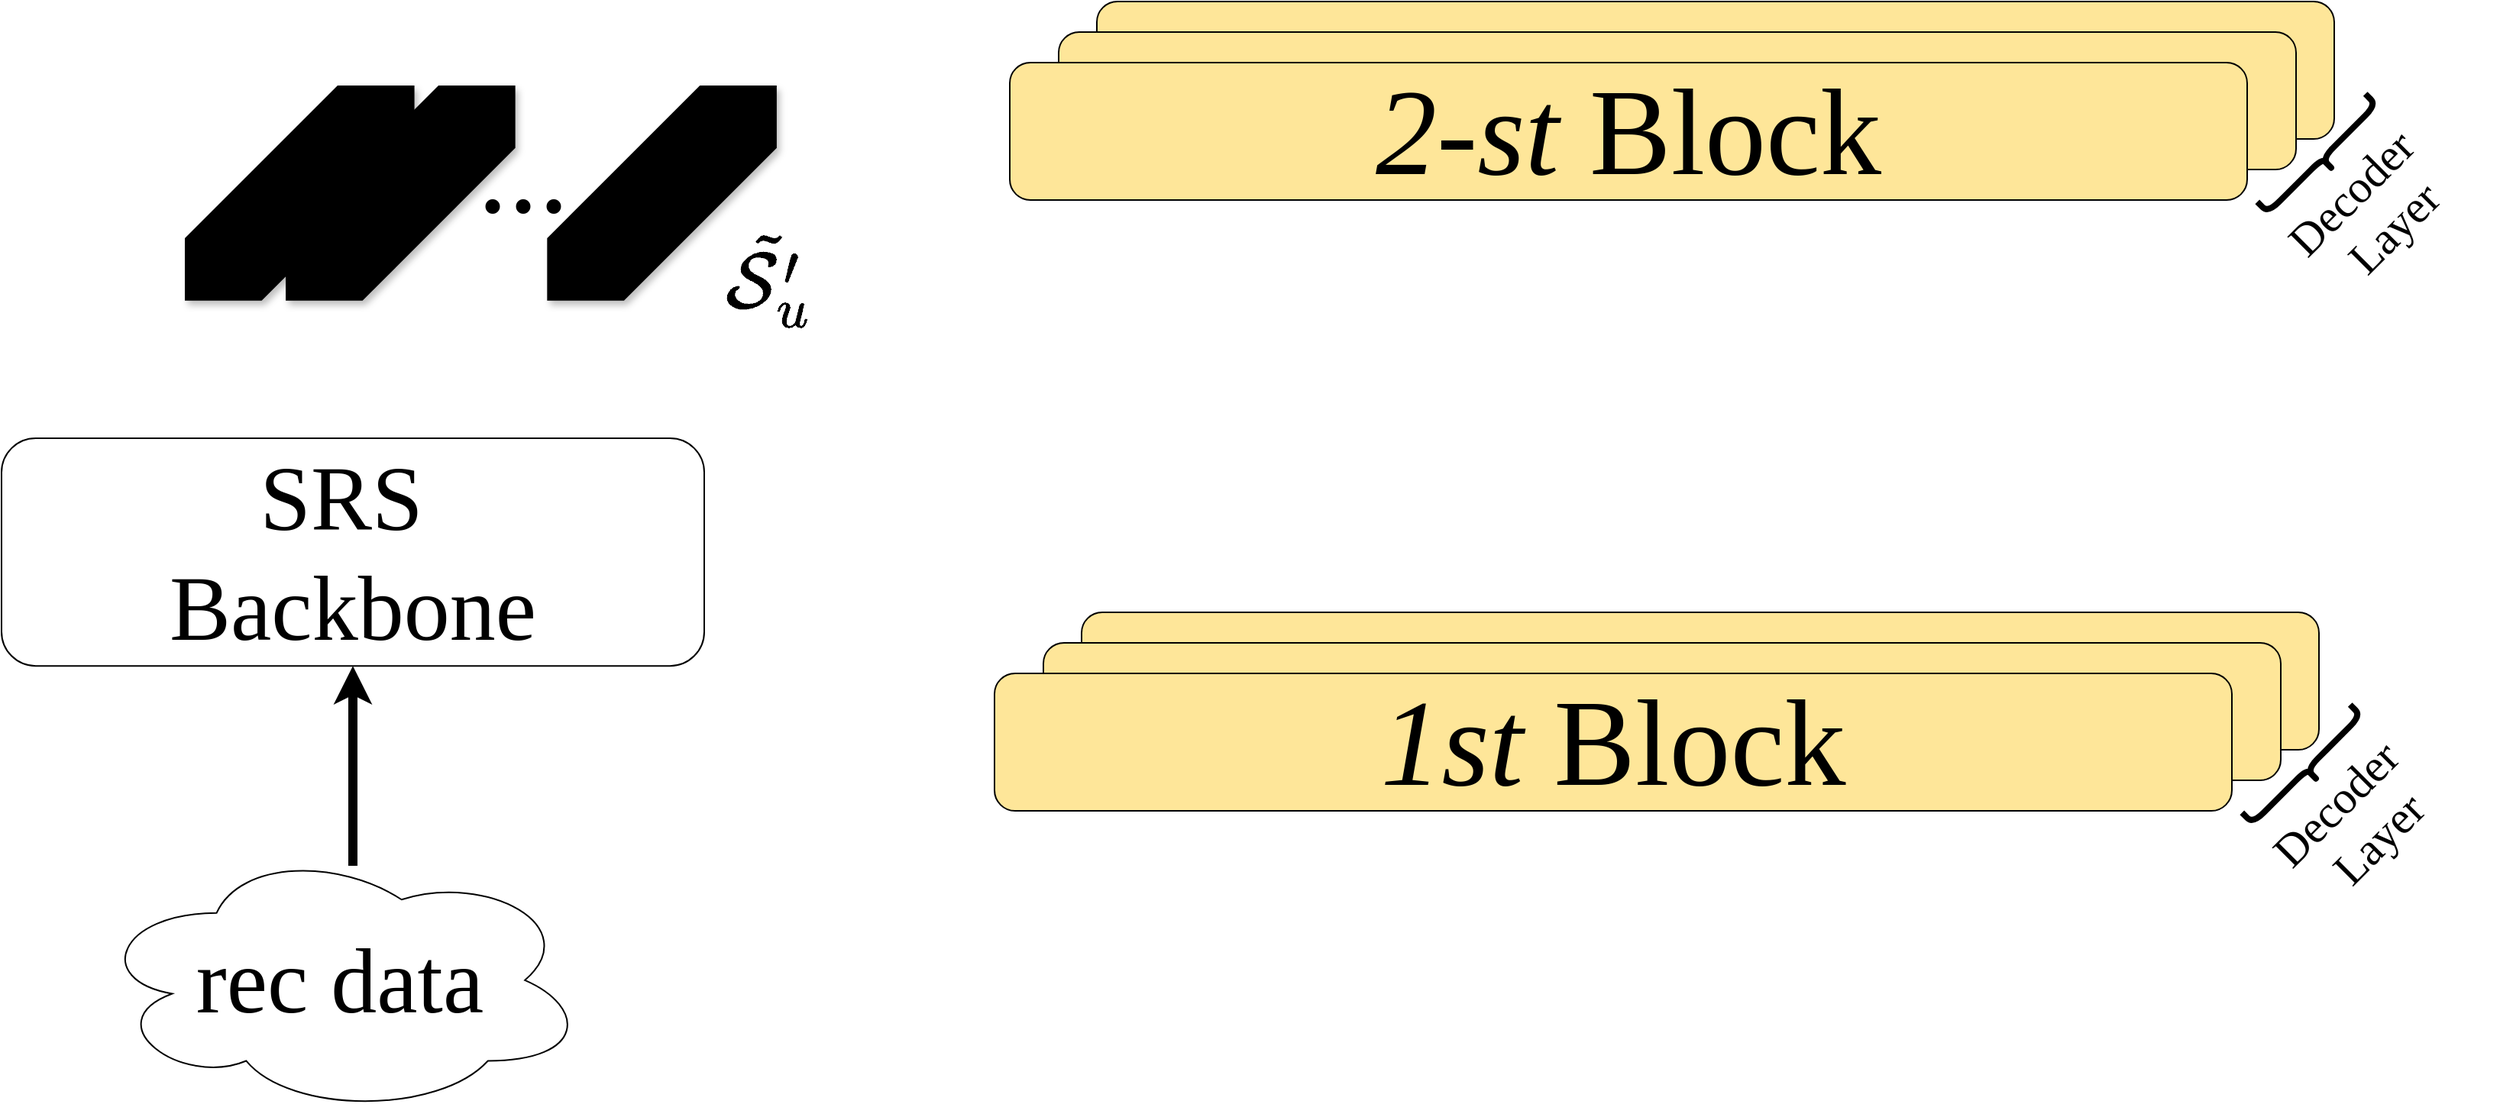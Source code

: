 <mxfile version="28.1.0">
  <diagram name="第 1 页" id="T9pxBE5IBgKllSfxurPP">
    <mxGraphModel dx="3274" dy="1837" grid="1" gridSize="10" guides="1" tooltips="1" connect="1" arrows="1" fold="1" page="1" pageScale="1" pageWidth="827" pageHeight="1169" math="1" shadow="0">
      <root>
        <mxCell id="0" />
        <mxCell id="1" parent="0" />
        <mxCell id="SlmCnSXpyHfHbI5BVayt-6" value="" style="rounded=1;whiteSpace=wrap;html=1;fontFamily=Times New Roman;fontSize=80;fillColor=light-dark(#fee699, #ededed);" vertex="1" parent="1">
          <mxGeometry x="97" y="534" width="810" height="90" as="geometry" />
        </mxCell>
        <mxCell id="SlmCnSXpyHfHbI5BVayt-5" value="" style="rounded=1;whiteSpace=wrap;html=1;fontFamily=Times New Roman;fontSize=80;fillColor=light-dark(#fee699, #ededed);" vertex="1" parent="1">
          <mxGeometry x="72" y="554" width="810" height="90" as="geometry" />
        </mxCell>
        <mxCell id="SlmCnSXpyHfHbI5BVayt-1" value="&lt;i&gt;2-st&lt;/i&gt; Block" style="rounded=1;whiteSpace=wrap;html=1;fontFamily=Times New Roman;fontSize=80;fillColor=light-dark(#fee699, #ededed);" vertex="1" parent="1">
          <mxGeometry x="40" y="574" width="810" height="90" as="geometry" />
        </mxCell>
        <mxCell id="SlmCnSXpyHfHbI5BVayt-7" value="" style="shape=curlyBracket;whiteSpace=wrap;html=1;rounded=1;flipH=1;labelPosition=right;verticalLabelPosition=middle;align=left;verticalAlign=middle;strokeWidth=4;rotation=45;" vertex="1" parent="1">
          <mxGeometry x="889.07" y="586.93" width="20" height="100" as="geometry" />
        </mxCell>
        <mxCell id="SlmCnSXpyHfHbI5BVayt-8" value="Decoder&amp;nbsp;&lt;br&gt;Layer" style="rounded=1;whiteSpace=wrap;html=1;fontSize=30;fontFamily=Times New Roman;fillColor=none;strokeColor=none;rotation=-45;" vertex="1" parent="1">
          <mxGeometry x="853" y="634" width="160" height="70" as="geometry" />
        </mxCell>
        <mxCell id="SlmCnSXpyHfHbI5BVayt-9" value="" style="rounded=1;whiteSpace=wrap;html=1;fontFamily=Times New Roman;fontSize=80;fillColor=light-dark(#fee699, #ededed);" vertex="1" parent="1">
          <mxGeometry x="87" y="934" width="810" height="90" as="geometry" />
        </mxCell>
        <mxCell id="SlmCnSXpyHfHbI5BVayt-10" value="" style="rounded=1;whiteSpace=wrap;html=1;fontFamily=Times New Roman;fontSize=80;fillColor=light-dark(#fee699, #ededed);" vertex="1" parent="1">
          <mxGeometry x="62" y="954" width="810" height="90" as="geometry" />
        </mxCell>
        <mxCell id="SlmCnSXpyHfHbI5BVayt-11" value="&lt;i&gt;1st&lt;/i&gt;&amp;nbsp;Block" style="rounded=1;whiteSpace=wrap;html=1;fontFamily=Times New Roman;fontSize=80;fillColor=light-dark(#fee699, #ededed);" vertex="1" parent="1">
          <mxGeometry x="30" y="974" width="810" height="90" as="geometry" />
        </mxCell>
        <mxCell id="SlmCnSXpyHfHbI5BVayt-12" value="" style="shape=curlyBracket;whiteSpace=wrap;html=1;rounded=1;flipH=1;labelPosition=right;verticalLabelPosition=middle;align=left;verticalAlign=middle;strokeWidth=4;rotation=45;" vertex="1" parent="1">
          <mxGeometry x="879.07" y="986.93" width="20" height="100" as="geometry" />
        </mxCell>
        <mxCell id="SlmCnSXpyHfHbI5BVayt-13" value="Decoder&amp;nbsp;&lt;br&gt;Layer" style="rounded=1;whiteSpace=wrap;html=1;fontSize=30;fontFamily=Times New Roman;fillColor=none;strokeColor=none;rotation=-45;" vertex="1" parent="1">
          <mxGeometry x="843" y="1034" width="160" height="70" as="geometry" />
        </mxCell>
        <mxCell id="SlmCnSXpyHfHbI5BVayt-14" value="rec data" style="ellipse;shape=cloud;whiteSpace=wrap;html=1;fontSize=60;fontFamily=Times New Roman;" vertex="1" parent="1">
          <mxGeometry x="-560" y="1086.93" width="323" height="176" as="geometry" />
        </mxCell>
        <mxCell id="SlmCnSXpyHfHbI5BVayt-15" value="SRS&amp;nbsp;&lt;div&gt;Backbone&lt;/div&gt;" style="rounded=1;whiteSpace=wrap;html=1;fontSize=60;fontFamily=Times New Roman;" vertex="1" parent="1">
          <mxGeometry x="-620" y="820" width="460" height="149.07" as="geometry" />
        </mxCell>
        <mxCell id="SlmCnSXpyHfHbI5BVayt-17" value="" style="endArrow=classic;html=1;rounded=0;entryX=0.5;entryY=1;entryDx=0;entryDy=0;strokeWidth=6;" edge="1" parent="1" target="SlmCnSXpyHfHbI5BVayt-15">
          <mxGeometry width="50" height="50" relative="1" as="geometry">
            <mxPoint x="-390" y="1100" as="sourcePoint" />
            <mxPoint x="-40" y="1460" as="targetPoint" />
          </mxGeometry>
        </mxCell>
        <mxCell id="SlmCnSXpyHfHbI5BVayt-19" value="" style="shape=cube;whiteSpace=wrap;html=1;boundedLbl=1;backgroundOutline=1;darkOpacity=0.05;darkOpacity2=0.1;fillColor=light-dark(#FFE6D3,#EDEDED);size=100;flipH=1;shadow=1;strokeColor=none;gradientColor=light-dark(#7EA6E0,#EDEDED);gradientDirection=east;" vertex="1" parent="1">
          <mxGeometry x="-500.0" y="589" width="150.28" height="140.88" as="geometry" />
        </mxCell>
        <mxCell id="SlmCnSXpyHfHbI5BVayt-20" value="" style="shape=cube;whiteSpace=wrap;html=1;boundedLbl=1;backgroundOutline=1;darkOpacity=0.05;darkOpacity2=0.1;fillColor=light-dark(#FFE6D3,#EDEDED);size=100;flipH=1;shadow=1;strokeColor=none;gradientColor=light-dark(#7EA6E0,#EDEDED);gradientDirection=east;" vertex="1" parent="1">
          <mxGeometry x="-433.97" y="589" width="150.28" height="140.88" as="geometry" />
        </mxCell>
        <mxCell id="SlmCnSXpyHfHbI5BVayt-21" value="" style="shape=cube;whiteSpace=wrap;html=1;boundedLbl=1;backgroundOutline=1;darkOpacity=0.05;darkOpacity2=0.1;fillColor=light-dark(#FFE6D3,#EDEDED);size=100;flipH=1;shadow=1;strokeColor=none;gradientColor=light-dark(#7EA6E0,#EDEDED);gradientDirection=east;" vertex="1" parent="1">
          <mxGeometry x="-262.84" y="589" width="150.28" height="140.88" as="geometry" />
        </mxCell>
        <mxCell id="SlmCnSXpyHfHbI5BVayt-22" value="&lt;span style=&quot;text-wrap-mode: nowrap;&quot;&gt;&lt;font style=&quot;font-size: 50px;&quot;&gt;$$\tilde{\mathcal{S}&#39;_u}$$&lt;/font&gt;&lt;/span&gt;" style="rounded=0;whiteSpace=wrap;html=1;fontSize=80;fillColor=none;strokeColor=none;fontFamily=Times New Roman;" vertex="1" parent="1">
          <mxGeometry x="-234.06" y="659" width="233" height="110" as="geometry" />
        </mxCell>
        <mxCell id="SlmCnSXpyHfHbI5BVayt-23" value="..." style="text;html=1;align=center;verticalAlign=middle;resizable=0;points=[];autosize=1;strokeColor=none;fillColor=none;fontSize=80;fontFamily=Times New Roman;" vertex="1" parent="1">
          <mxGeometry x="-318.6" y="589" width="80" height="110" as="geometry" />
        </mxCell>
      </root>
    </mxGraphModel>
  </diagram>
</mxfile>
